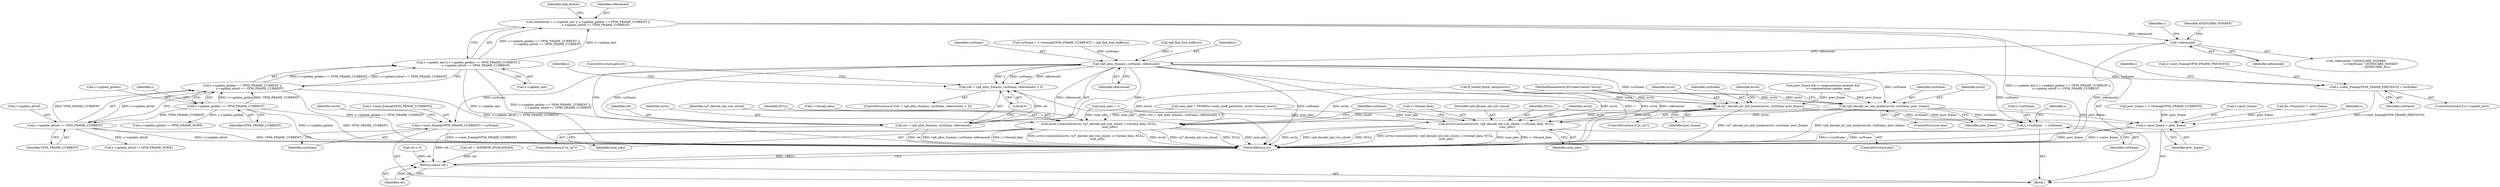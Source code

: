 digraph "0_FFmpeg_6b5d3fb26fb4be48e4966e4b1d97c2165538d4ef@API" {
"1000169" [label="(Call,referenced = s->update_last || s->update_golden == VP56_FRAME_CURRENT ||\n                 s->update_altref == VP56_FRAME_CURRENT)"];
"1000171" [label="(Call,s->update_last || s->update_golden == VP56_FRAME_CURRENT ||\n                 s->update_altref == VP56_FRAME_CURRENT)"];
"1000175" [label="(Call,s->update_golden == VP56_FRAME_CURRENT ||\n                 s->update_altref == VP56_FRAME_CURRENT)"];
"1000176" [label="(Call,s->update_golden == VP56_FRAME_CURRENT)"];
"1000181" [label="(Call,s->update_altref == VP56_FRAME_CURRENT)"];
"1000189" [label="(Call,!referenced)"];
"1000426" [label="(Call,vp8_alloc_frame(s, curframe, referenced))"];
"1000423" [label="(Call,(ret = vp8_alloc_frame(s, curframe, referenced)) < 0)"];
"1000424" [label="(Call,ret = vp8_alloc_frame(s, curframe, referenced))"];
"1000875" [label="(Return,return ret;)"];
"1000498" [label="(Call,s->next_framep[VP56_FRAME_PREVIOUS] = curframe)"];
"1000517" [label="(Call,s->next_framep[VP56_FRAME_CURRENT] = curframe)"];
"1000660" [label="(Call,vp7_decode_mv_mb_modes(avctx, curframe, prev_frame))"];
"1000693" [label="(Call,s->curframe   = curframe)"];
"1000698" [label="(Call,s->prev_frame = prev_frame)"];
"1000763" [label="(Call,avctx->execute2(avctx, vp7_decode_mb_row_sliced, s->thread_data, NULL,\n                        num_jobs))"];
"1000772" [label="(Call,avctx->execute2(avctx, vp8_decode_mb_row_sliced, s->thread_data, NULL,\n                        num_jobs))"];
"1000665" [label="(Call,vp8_decode_mv_mb_modes(avctx, curframe, prev_frame))"];
"1000775" [label="(Call,s->thread_data)"];
"1000430" [label="(Literal,0)"];
"1000431" [label="(ControlStructure,goto err;)"];
"1000665" [label="(Call,vp8_decode_mv_mb_modes(avctx, curframe, prev_frame))"];
"1000520" [label="(Identifier,s)"];
"1000765" [label="(Identifier,vp7_decode_mb_row_sliced)"];
"1000433" [label="(Call,s->update_altref != VP56_FRAME_NONE)"];
"1000428" [label="(Identifier,curframe)"];
"1000195" [label="(Identifier,s)"];
"1000464" [label="(Call,s->update_golden != VP56_FRAME_NONE)"];
"1000518" [label="(Call,s->next_framep[VP56_FRAME_CURRENT])"];
"1000108" [label="(Block,)"];
"1000425" [label="(Identifier,ret)"];
"1000769" [label="(Identifier,NULL)"];
"1000675" [label="(Call,num_jobs = 1)"];
"1000273" [label="(Call,&s->frames[i] != prev_frame)"];
"1000772" [label="(Call,avctx->execute2(avctx, vp8_decode_mb_row_sliced, s->thread_data, NULL,\n                        num_jobs))"];
"1000187" [label="(Identifier,skip_thresh)"];
"1000707" [label="(Identifier,s)"];
"1000103" [label="(MethodParameterIn,AVCodecContext *avctx)"];
"1000169" [label="(Call,referenced = s->update_last || s->update_golden == VP56_FRAME_CURRENT ||\n                 s->update_altref == VP56_FRAME_CURRENT)"];
"1000702" [label="(Identifier,prev_frame)"];
"1000530" [label="(Call,ff_thread_finish_setup(avctx))"];
"1000694" [label="(Call,s->curframe)"];
"1000517" [label="(Call,s->next_framep[VP56_FRAME_CURRENT] = curframe)"];
"1000661" [label="(Identifier,avctx)"];
"1000697" [label="(Identifier,curframe)"];
"1000498" [label="(Call,s->next_framep[VP56_FRAME_PREVIOUS] = curframe)"];
"1000774" [label="(Identifier,vp8_decode_mb_row_sliced)"];
"1000664" [label="(ControlStructure,else)"];
"1000698" [label="(Call,s->prev_frame = prev_frame)"];
"1000779" [label="(Identifier,num_jobs)"];
"1000190" [label="(Identifier,referenced)"];
"1000494" [label="(ControlStructure,if (s->update_last))"];
"1000672" [label="(Identifier,avctx)"];
"1000188" [label="(Call,!referenced ? AVDISCARD_NONREF\n                              : !s->keyframe ? AVDISCARD_NONKEY\n                                             : AVDISCARD_ALL)"];
"1000504" [label="(Identifier,curframe)"];
"1000424" [label="(Call,ret = vp8_alloc_frame(s, curframe, referenced))"];
"1000763" [label="(Call,avctx->execute2(avctx, vp7_decode_mb_row_sliced, s->thread_data, NULL,\n                        num_jobs))"];
"1000637" [label="(Call,prev_frame && s->segmentation.enabled &&\n            !s->segmentation.update_map)"];
"1000693" [label="(Call,s->curframe   = curframe)"];
"1000662" [label="(Identifier,curframe)"];
"1000429" [label="(Identifier,referenced)"];
"1000189" [label="(Call,!referenced)"];
"1000191" [label="(Identifier,AVDISCARD_NONREF)"];
"1000778" [label="(Identifier,NULL)"];
"1000783" [label="(Identifier,curframe)"];
"1000327" [label="(Call,curframe = s->framep[VP56_FRAME_CURRENT] = vp8_find_free_buffer(s))"];
"1000761" [label="(ControlStructure,if (is_vp7))"];
"1000335" [label="(Call,vp8_find_free_buffer(s))"];
"1000766" [label="(Call,s->thread_data)"];
"1000667" [label="(Identifier,curframe)"];
"1000177" [label="(Call,s->update_golden)"];
"1000875" [label="(Return,return ret;)"];
"1000527" [label="(Identifier,avctx)"];
"1000773" [label="(Identifier,avctx)"];
"1000427" [label="(Identifier,s)"];
"1000162" [label="(Call,prev_frame = s->framep[VP56_FRAME_CURRENT])"];
"1000426" [label="(Call,vp8_alloc_frame(s, curframe, referenced))"];
"1000666" [label="(Identifier,avctx)"];
"1000699" [label="(Call,s->prev_frame)"];
"1000770" [label="(Identifier,num_jobs)"];
"1000172" [label="(Call,s->update_last)"];
"1000182" [label="(Call,s->update_altref)"];
"1000183" [label="(Identifier,s)"];
"1000185" [label="(Identifier,VP56_FRAME_CURRENT)"];
"1000668" [label="(Identifier,prev_frame)"];
"1000423" [label="(Call,(ret = vp8_alloc_frame(s, curframe, referenced)) < 0)"];
"1000876" [label="(Identifier,ret)"];
"1000180" [label="(Identifier,VP56_FRAME_CURRENT)"];
"1000170" [label="(Identifier,referenced)"];
"1000422" [label="(ControlStructure,if ((ret = vp8_alloc_frame(s, curframe, referenced)) < 0))"];
"1000679" [label="(Call,num_jobs = FFMIN(s->num_coeff_partitions, avctx->thread_count))"];
"1000158" [label="(Call,ret < 0)"];
"1000663" [label="(Identifier,prev_frame)"];
"1000499" [label="(Call,s->next_framep[VP56_FRAME_PREVIOUS])"];
"1000523" [label="(Identifier,curframe)"];
"1000700" [label="(Identifier,s)"];
"1000764" [label="(Identifier,avctx)"];
"1000877" [label="(MethodReturn,int)"];
"1000393" [label="(Call,ret = AVERROR_INVALIDDATA)"];
"1000771" [label="(ControlStructure,else)"];
"1000176" [label="(Call,s->update_golden == VP56_FRAME_CURRENT)"];
"1000171" [label="(Call,s->update_last || s->update_golden == VP56_FRAME_CURRENT ||\n                 s->update_altref == VP56_FRAME_CURRENT)"];
"1000181" [label="(Call,s->update_altref == VP56_FRAME_CURRENT)"];
"1000435" [label="(Identifier,s)"];
"1000658" [label="(ControlStructure,if (is_vp7))"];
"1000175" [label="(Call,s->update_golden == VP56_FRAME_CURRENT ||\n                 s->update_altref == VP56_FRAME_CURRENT)"];
"1000660" [label="(Call,vp7_decode_mv_mb_modes(avctx, curframe, prev_frame))"];
"1000169" -> "1000108"  [label="AST: "];
"1000169" -> "1000171"  [label="CFG: "];
"1000170" -> "1000169"  [label="AST: "];
"1000171" -> "1000169"  [label="AST: "];
"1000187" -> "1000169"  [label="CFG: "];
"1000169" -> "1000877"  [label="DDG: s->update_last || s->update_golden == VP56_FRAME_CURRENT ||\n                 s->update_altref == VP56_FRAME_CURRENT"];
"1000171" -> "1000169"  [label="DDG: s->update_last"];
"1000171" -> "1000169"  [label="DDG: s->update_golden == VP56_FRAME_CURRENT ||\n                 s->update_altref == VP56_FRAME_CURRENT"];
"1000169" -> "1000189"  [label="DDG: referenced"];
"1000171" -> "1000172"  [label="CFG: "];
"1000171" -> "1000175"  [label="CFG: "];
"1000172" -> "1000171"  [label="AST: "];
"1000175" -> "1000171"  [label="AST: "];
"1000171" -> "1000877"  [label="DDG: s->update_last"];
"1000171" -> "1000877"  [label="DDG: s->update_golden == VP56_FRAME_CURRENT ||\n                 s->update_altref == VP56_FRAME_CURRENT"];
"1000175" -> "1000171"  [label="DDG: s->update_golden == VP56_FRAME_CURRENT"];
"1000175" -> "1000171"  [label="DDG: s->update_altref == VP56_FRAME_CURRENT"];
"1000175" -> "1000176"  [label="CFG: "];
"1000175" -> "1000181"  [label="CFG: "];
"1000176" -> "1000175"  [label="AST: "];
"1000181" -> "1000175"  [label="AST: "];
"1000175" -> "1000877"  [label="DDG: s->update_altref == VP56_FRAME_CURRENT"];
"1000175" -> "1000877"  [label="DDG: s->update_golden == VP56_FRAME_CURRENT"];
"1000176" -> "1000175"  [label="DDG: s->update_golden"];
"1000176" -> "1000175"  [label="DDG: VP56_FRAME_CURRENT"];
"1000181" -> "1000175"  [label="DDG: s->update_altref"];
"1000181" -> "1000175"  [label="DDG: VP56_FRAME_CURRENT"];
"1000176" -> "1000180"  [label="CFG: "];
"1000177" -> "1000176"  [label="AST: "];
"1000180" -> "1000176"  [label="AST: "];
"1000183" -> "1000176"  [label="CFG: "];
"1000176" -> "1000877"  [label="DDG: VP56_FRAME_CURRENT"];
"1000176" -> "1000877"  [label="DDG: s->update_golden"];
"1000176" -> "1000181"  [label="DDG: VP56_FRAME_CURRENT"];
"1000176" -> "1000464"  [label="DDG: s->update_golden"];
"1000181" -> "1000185"  [label="CFG: "];
"1000182" -> "1000181"  [label="AST: "];
"1000185" -> "1000181"  [label="AST: "];
"1000181" -> "1000877"  [label="DDG: s->update_altref"];
"1000181" -> "1000877"  [label="DDG: VP56_FRAME_CURRENT"];
"1000181" -> "1000433"  [label="DDG: s->update_altref"];
"1000189" -> "1000188"  [label="AST: "];
"1000189" -> "1000190"  [label="CFG: "];
"1000190" -> "1000189"  [label="AST: "];
"1000191" -> "1000189"  [label="CFG: "];
"1000195" -> "1000189"  [label="CFG: "];
"1000189" -> "1000877"  [label="DDG: referenced"];
"1000189" -> "1000426"  [label="DDG: referenced"];
"1000426" -> "1000424"  [label="AST: "];
"1000426" -> "1000429"  [label="CFG: "];
"1000427" -> "1000426"  [label="AST: "];
"1000428" -> "1000426"  [label="AST: "];
"1000429" -> "1000426"  [label="AST: "];
"1000424" -> "1000426"  [label="CFG: "];
"1000426" -> "1000877"  [label="DDG: curframe"];
"1000426" -> "1000877"  [label="DDG: s"];
"1000426" -> "1000877"  [label="DDG: referenced"];
"1000426" -> "1000423"  [label="DDG: s"];
"1000426" -> "1000423"  [label="DDG: curframe"];
"1000426" -> "1000423"  [label="DDG: referenced"];
"1000426" -> "1000424"  [label="DDG: s"];
"1000426" -> "1000424"  [label="DDG: curframe"];
"1000426" -> "1000424"  [label="DDG: referenced"];
"1000335" -> "1000426"  [label="DDG: s"];
"1000327" -> "1000426"  [label="DDG: curframe"];
"1000426" -> "1000498"  [label="DDG: curframe"];
"1000426" -> "1000517"  [label="DDG: curframe"];
"1000426" -> "1000660"  [label="DDG: curframe"];
"1000426" -> "1000665"  [label="DDG: curframe"];
"1000426" -> "1000693"  [label="DDG: curframe"];
"1000423" -> "1000422"  [label="AST: "];
"1000423" -> "1000430"  [label="CFG: "];
"1000424" -> "1000423"  [label="AST: "];
"1000430" -> "1000423"  [label="AST: "];
"1000431" -> "1000423"  [label="CFG: "];
"1000435" -> "1000423"  [label="CFG: "];
"1000423" -> "1000877"  [label="DDG: (ret = vp8_alloc_frame(s, curframe, referenced)) < 0"];
"1000424" -> "1000423"  [label="DDG: ret"];
"1000425" -> "1000424"  [label="AST: "];
"1000430" -> "1000424"  [label="CFG: "];
"1000424" -> "1000877"  [label="DDG: vp8_alloc_frame(s, curframe, referenced)"];
"1000424" -> "1000877"  [label="DDG: ret"];
"1000424" -> "1000875"  [label="DDG: ret"];
"1000875" -> "1000108"  [label="AST: "];
"1000875" -> "1000876"  [label="CFG: "];
"1000876" -> "1000875"  [label="AST: "];
"1000877" -> "1000875"  [label="CFG: "];
"1000875" -> "1000877"  [label="DDG: <RET>"];
"1000876" -> "1000875"  [label="DDG: ret"];
"1000158" -> "1000875"  [label="DDG: ret"];
"1000393" -> "1000875"  [label="DDG: ret"];
"1000498" -> "1000494"  [label="AST: "];
"1000498" -> "1000504"  [label="CFG: "];
"1000499" -> "1000498"  [label="AST: "];
"1000504" -> "1000498"  [label="AST: "];
"1000520" -> "1000498"  [label="CFG: "];
"1000498" -> "1000877"  [label="DDG: s->next_framep[VP56_FRAME_PREVIOUS]"];
"1000517" -> "1000108"  [label="AST: "];
"1000517" -> "1000523"  [label="CFG: "];
"1000518" -> "1000517"  [label="AST: "];
"1000523" -> "1000517"  [label="AST: "];
"1000527" -> "1000517"  [label="CFG: "];
"1000517" -> "1000877"  [label="DDG: s->next_framep[VP56_FRAME_CURRENT]"];
"1000660" -> "1000658"  [label="AST: "];
"1000660" -> "1000663"  [label="CFG: "];
"1000661" -> "1000660"  [label="AST: "];
"1000662" -> "1000660"  [label="AST: "];
"1000663" -> "1000660"  [label="AST: "];
"1000672" -> "1000660"  [label="CFG: "];
"1000660" -> "1000877"  [label="DDG: vp7_decode_mv_mb_modes(avctx, curframe, prev_frame)"];
"1000530" -> "1000660"  [label="DDG: avctx"];
"1000103" -> "1000660"  [label="DDG: avctx"];
"1000637" -> "1000660"  [label="DDG: prev_frame"];
"1000660" -> "1000693"  [label="DDG: curframe"];
"1000660" -> "1000698"  [label="DDG: prev_frame"];
"1000660" -> "1000763"  [label="DDG: avctx"];
"1000660" -> "1000772"  [label="DDG: avctx"];
"1000693" -> "1000108"  [label="AST: "];
"1000693" -> "1000697"  [label="CFG: "];
"1000694" -> "1000693"  [label="AST: "];
"1000697" -> "1000693"  [label="AST: "];
"1000700" -> "1000693"  [label="CFG: "];
"1000693" -> "1000877"  [label="DDG: curframe"];
"1000693" -> "1000877"  [label="DDG: s->curframe"];
"1000665" -> "1000693"  [label="DDG: curframe"];
"1000698" -> "1000108"  [label="AST: "];
"1000698" -> "1000702"  [label="CFG: "];
"1000699" -> "1000698"  [label="AST: "];
"1000702" -> "1000698"  [label="AST: "];
"1000707" -> "1000698"  [label="CFG: "];
"1000698" -> "1000877"  [label="DDG: s->prev_frame"];
"1000698" -> "1000877"  [label="DDG: prev_frame"];
"1000162" -> "1000698"  [label="DDG: prev_frame"];
"1000273" -> "1000698"  [label="DDG: prev_frame"];
"1000665" -> "1000698"  [label="DDG: prev_frame"];
"1000763" -> "1000761"  [label="AST: "];
"1000763" -> "1000770"  [label="CFG: "];
"1000764" -> "1000763"  [label="AST: "];
"1000765" -> "1000763"  [label="AST: "];
"1000766" -> "1000763"  [label="AST: "];
"1000769" -> "1000763"  [label="AST: "];
"1000770" -> "1000763"  [label="AST: "];
"1000783" -> "1000763"  [label="CFG: "];
"1000763" -> "1000877"  [label="DDG: NULL"];
"1000763" -> "1000877"  [label="DDG: num_jobs"];
"1000763" -> "1000877"  [label="DDG: s->thread_data"];
"1000763" -> "1000877"  [label="DDG: avctx->execute2(avctx, vp7_decode_mb_row_sliced, s->thread_data, NULL,\n                        num_jobs)"];
"1000763" -> "1000877"  [label="DDG: avctx"];
"1000763" -> "1000877"  [label="DDG: vp7_decode_mb_row_sliced"];
"1000530" -> "1000763"  [label="DDG: avctx"];
"1000665" -> "1000763"  [label="DDG: avctx"];
"1000103" -> "1000763"  [label="DDG: avctx"];
"1000675" -> "1000763"  [label="DDG: num_jobs"];
"1000679" -> "1000763"  [label="DDG: num_jobs"];
"1000772" -> "1000771"  [label="AST: "];
"1000772" -> "1000779"  [label="CFG: "];
"1000773" -> "1000772"  [label="AST: "];
"1000774" -> "1000772"  [label="AST: "];
"1000775" -> "1000772"  [label="AST: "];
"1000778" -> "1000772"  [label="AST: "];
"1000779" -> "1000772"  [label="AST: "];
"1000783" -> "1000772"  [label="CFG: "];
"1000772" -> "1000877"  [label="DDG: avctx"];
"1000772" -> "1000877"  [label="DDG: vp8_decode_mb_row_sliced"];
"1000772" -> "1000877"  [label="DDG: NULL"];
"1000772" -> "1000877"  [label="DDG: avctx->execute2(avctx, vp8_decode_mb_row_sliced, s->thread_data, NULL,\n                        num_jobs)"];
"1000772" -> "1000877"  [label="DDG: num_jobs"];
"1000772" -> "1000877"  [label="DDG: s->thread_data"];
"1000530" -> "1000772"  [label="DDG: avctx"];
"1000665" -> "1000772"  [label="DDG: avctx"];
"1000103" -> "1000772"  [label="DDG: avctx"];
"1000675" -> "1000772"  [label="DDG: num_jobs"];
"1000679" -> "1000772"  [label="DDG: num_jobs"];
"1000665" -> "1000664"  [label="AST: "];
"1000665" -> "1000668"  [label="CFG: "];
"1000666" -> "1000665"  [label="AST: "];
"1000667" -> "1000665"  [label="AST: "];
"1000668" -> "1000665"  [label="AST: "];
"1000672" -> "1000665"  [label="CFG: "];
"1000665" -> "1000877"  [label="DDG: vp8_decode_mv_mb_modes(avctx, curframe, prev_frame)"];
"1000530" -> "1000665"  [label="DDG: avctx"];
"1000103" -> "1000665"  [label="DDG: avctx"];
"1000637" -> "1000665"  [label="DDG: prev_frame"];
}
